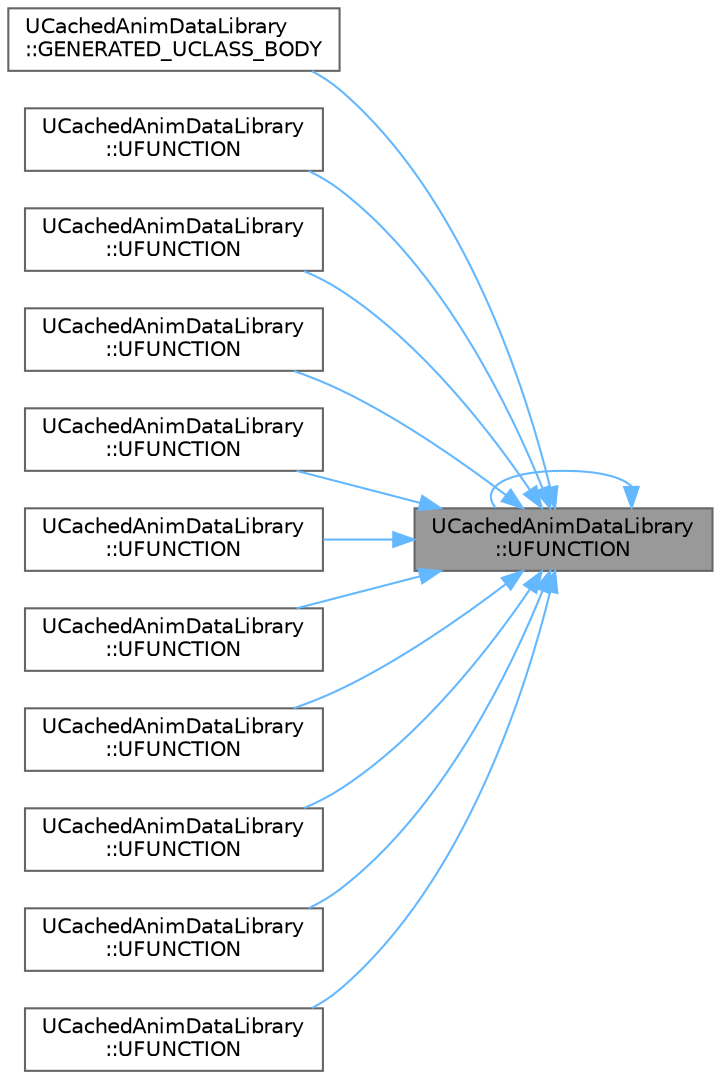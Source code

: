 digraph "UCachedAnimDataLibrary::UFUNCTION"
{
 // INTERACTIVE_SVG=YES
 // LATEX_PDF_SIZE
  bgcolor="transparent";
  edge [fontname=Helvetica,fontsize=10,labelfontname=Helvetica,labelfontsize=10];
  node [fontname=Helvetica,fontsize=10,shape=box,height=0.2,width=0.4];
  rankdir="RL";
  Node1 [id="Node000001",label="UCachedAnimDataLibrary\l::UFUNCTION",height=0.2,width=0.4,color="gray40", fillcolor="grey60", style="filled", fontcolor="black",tooltip=" "];
  Node1 -> Node2 [id="edge1_Node000001_Node000002",dir="back",color="steelblue1",style="solid",tooltip=" "];
  Node2 [id="Node000002",label="UCachedAnimDataLibrary\l::GENERATED_UCLASS_BODY",height=0.2,width=0.4,color="grey40", fillcolor="white", style="filled",URL="$d2/d4f/classUCachedAnimDataLibrary.html#add89734674cfcef691c4358dfd037d90",tooltip=" "];
  Node1 -> Node3 [id="edge2_Node000001_Node000003",dir="back",color="steelblue1",style="solid",tooltip=" "];
  Node3 [id="Node000003",label="UCachedAnimDataLibrary\l::UFUNCTION",height=0.2,width=0.4,color="grey40", fillcolor="white", style="filled",URL="$d2/d4f/classUCachedAnimDataLibrary.html#af3b34c3ff9e0108d0d5e0e6f36f4864a",tooltip=" "];
  Node1 -> Node4 [id="edge3_Node000001_Node000004",dir="back",color="steelblue1",style="solid",tooltip=" "];
  Node4 [id="Node000004",label="UCachedAnimDataLibrary\l::UFUNCTION",height=0.2,width=0.4,color="grey40", fillcolor="white", style="filled",URL="$d2/d4f/classUCachedAnimDataLibrary.html#a8cb2352e10fc7afc467b87a224badd6d",tooltip=" "];
  Node1 -> Node5 [id="edge4_Node000001_Node000005",dir="back",color="steelblue1",style="solid",tooltip=" "];
  Node5 [id="Node000005",label="UCachedAnimDataLibrary\l::UFUNCTION",height=0.2,width=0.4,color="grey40", fillcolor="white", style="filled",URL="$d2/d4f/classUCachedAnimDataLibrary.html#a0296ea90e1eb08e0b3110187923c1bc8",tooltip=" "];
  Node1 -> Node6 [id="edge5_Node000001_Node000006",dir="back",color="steelblue1",style="solid",tooltip=" "];
  Node6 [id="Node000006",label="UCachedAnimDataLibrary\l::UFUNCTION",height=0.2,width=0.4,color="grey40", fillcolor="white", style="filled",URL="$d2/d4f/classUCachedAnimDataLibrary.html#a81d1bd24c5fb455afc6a8f17849d9f01",tooltip=" "];
  Node1 -> Node7 [id="edge6_Node000001_Node000007",dir="back",color="steelblue1",style="solid",tooltip=" "];
  Node7 [id="Node000007",label="UCachedAnimDataLibrary\l::UFUNCTION",height=0.2,width=0.4,color="grey40", fillcolor="white", style="filled",URL="$d2/d4f/classUCachedAnimDataLibrary.html#aef51302fe5d1fe525bf8b63f21b448c0",tooltip=" "];
  Node1 -> Node8 [id="edge7_Node000001_Node000008",dir="back",color="steelblue1",style="solid",tooltip=" "];
  Node8 [id="Node000008",label="UCachedAnimDataLibrary\l::UFUNCTION",height=0.2,width=0.4,color="grey40", fillcolor="white", style="filled",URL="$d2/d4f/classUCachedAnimDataLibrary.html#a411343135286ba1d67640880d4584827",tooltip=" "];
  Node1 -> Node1 [id="edge8_Node000001_Node000001",dir="back",color="steelblue1",style="solid",tooltip=" "];
  Node1 -> Node9 [id="edge9_Node000001_Node000009",dir="back",color="steelblue1",style="solid",tooltip=" "];
  Node9 [id="Node000009",label="UCachedAnimDataLibrary\l::UFUNCTION",height=0.2,width=0.4,color="grey40", fillcolor="white", style="filled",URL="$d2/d4f/classUCachedAnimDataLibrary.html#a781c0b7d77769d2d178a6b32ecf81093",tooltip=" "];
  Node1 -> Node10 [id="edge10_Node000001_Node000010",dir="back",color="steelblue1",style="solid",tooltip=" "];
  Node10 [id="Node000010",label="UCachedAnimDataLibrary\l::UFUNCTION",height=0.2,width=0.4,color="grey40", fillcolor="white", style="filled",URL="$d2/d4f/classUCachedAnimDataLibrary.html#af23d6c38b99bd97226c7c579bdf3ad69",tooltip=" "];
  Node1 -> Node11 [id="edge11_Node000001_Node000011",dir="back",color="steelblue1",style="solid",tooltip=" "];
  Node11 [id="Node000011",label="UCachedAnimDataLibrary\l::UFUNCTION",height=0.2,width=0.4,color="grey40", fillcolor="white", style="filled",URL="$d2/d4f/classUCachedAnimDataLibrary.html#a0877cbe37b8a1ccd5e5a5b04ef6878dd",tooltip=" "];
  Node1 -> Node12 [id="edge12_Node000001_Node000012",dir="back",color="steelblue1",style="solid",tooltip=" "];
  Node12 [id="Node000012",label="UCachedAnimDataLibrary\l::UFUNCTION",height=0.2,width=0.4,color="grey40", fillcolor="white", style="filled",URL="$d2/d4f/classUCachedAnimDataLibrary.html#ab5b2961557b1c230f1d916f48ffebc5c",tooltip=" "];
}
